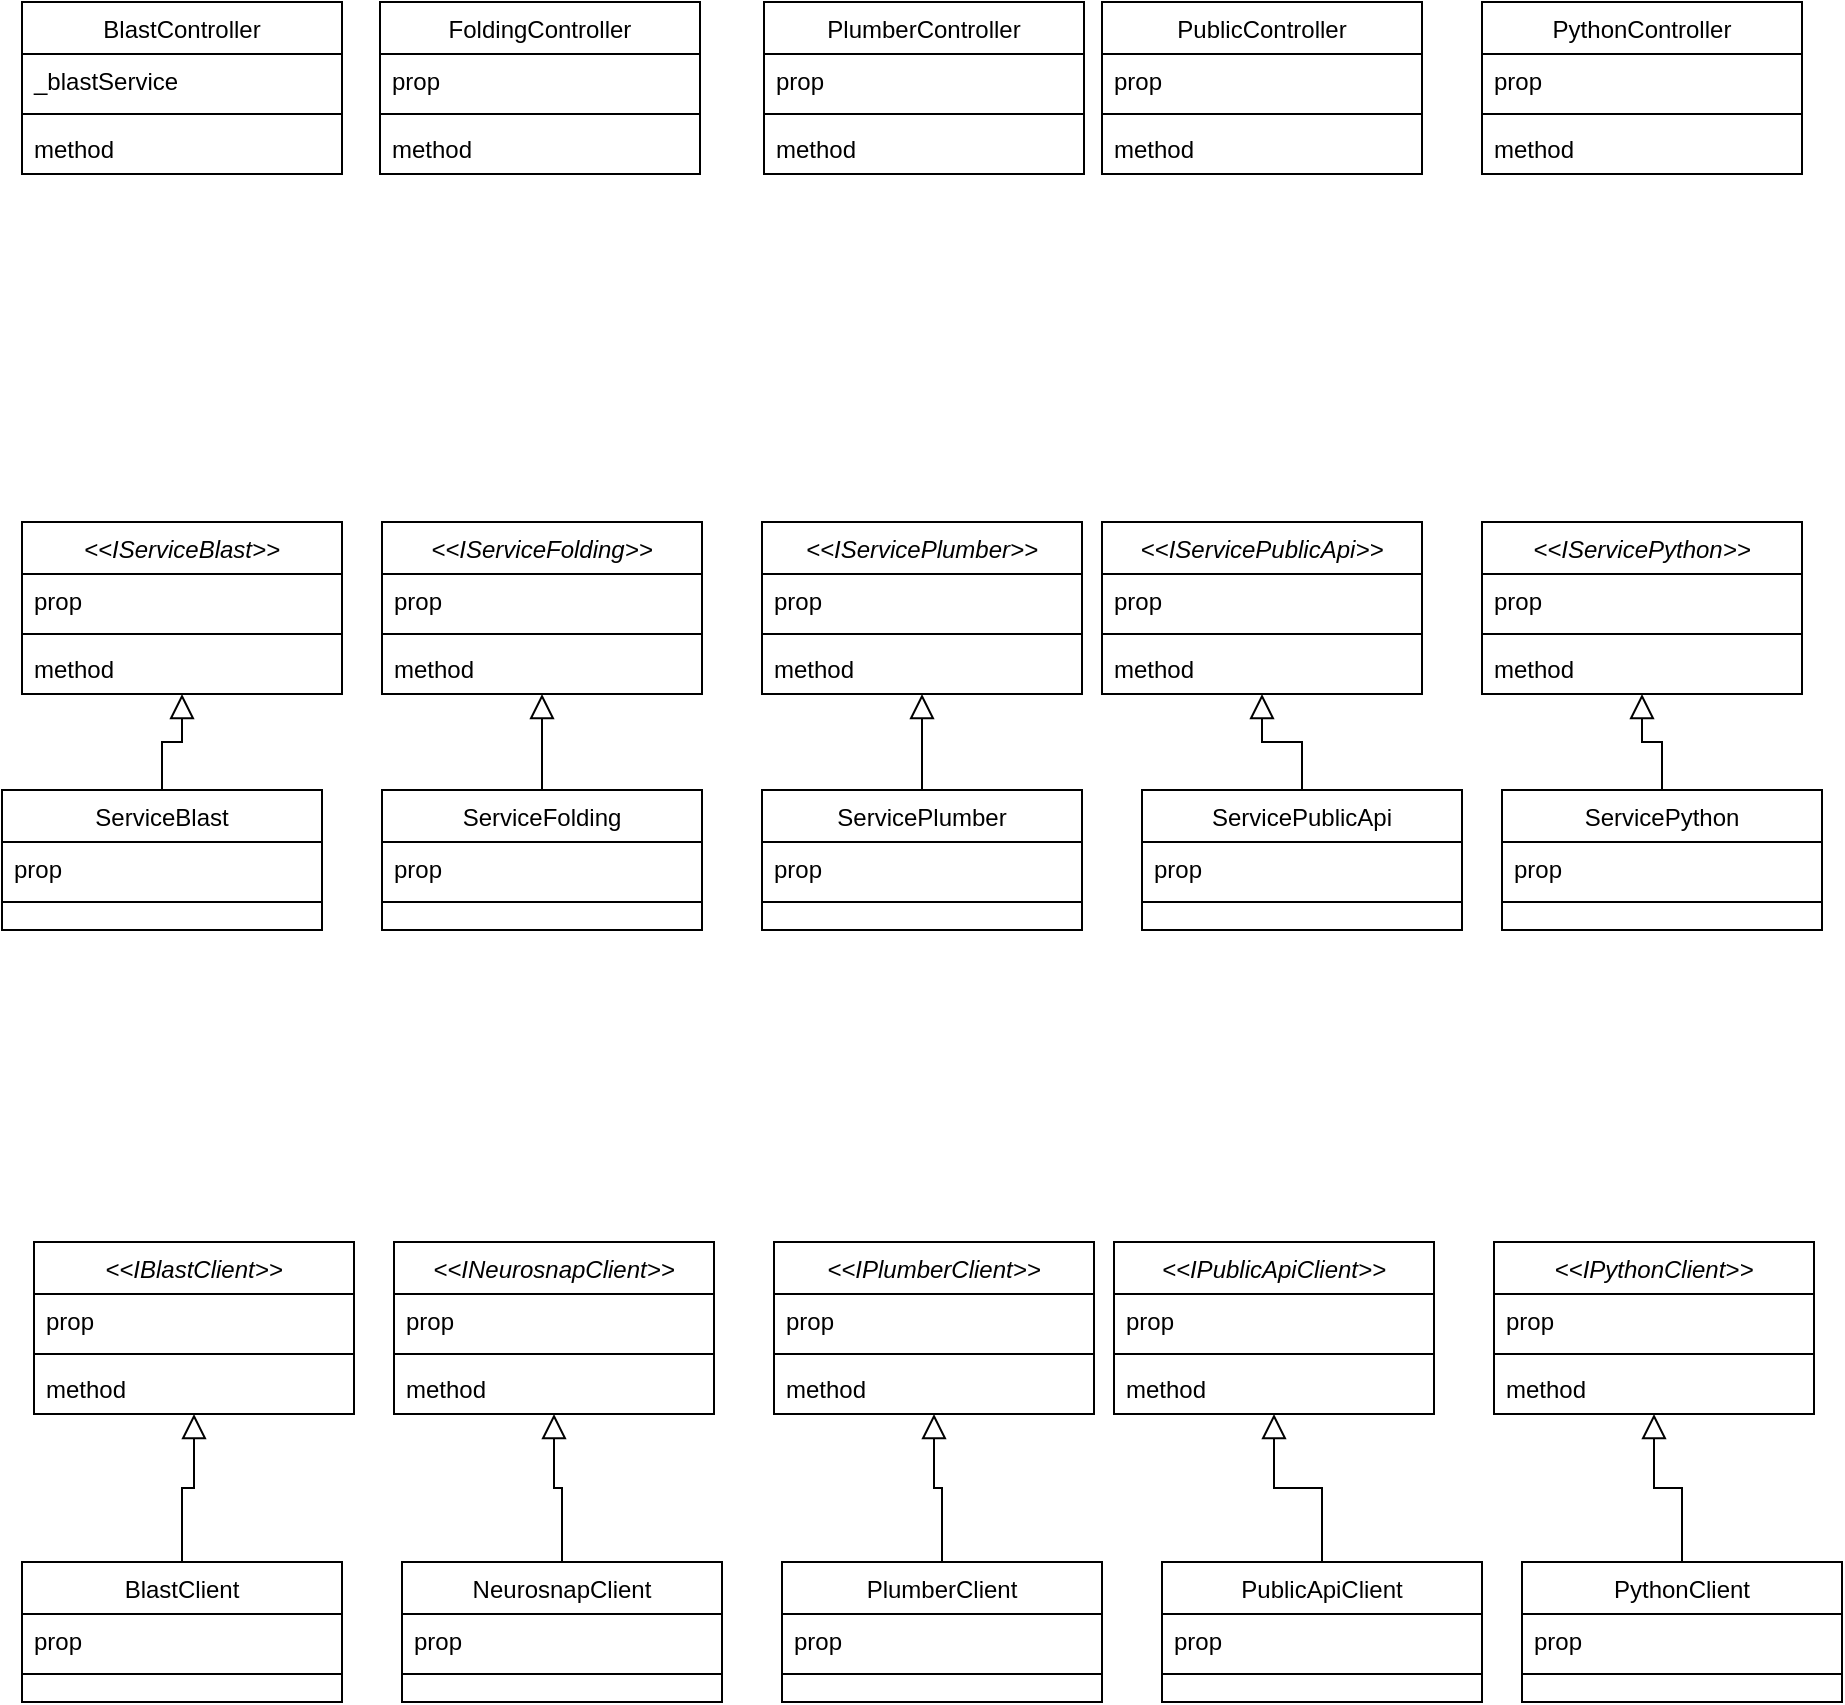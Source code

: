 <mxfile version="28.2.7">
  <diagram name="Page-1" id="tyk1b5Yv3DxGNbRm2OJT">
    <mxGraphModel dx="1285" dy="1640" grid="1" gridSize="10" guides="1" tooltips="1" connect="1" arrows="1" fold="1" page="1" pageScale="1" pageWidth="827" pageHeight="1169" math="0" shadow="0">
      <root>
        <mxCell id="0" />
        <mxCell id="1" parent="0" />
        <mxCell id="YwcAQAlFdVdN4BI-nAPj-1" value="&lt;&lt;IBlastClient&gt;&gt;" style="swimlane;fontStyle=2;align=center;verticalAlign=top;childLayout=stackLayout;horizontal=1;startSize=26;horizontalStack=0;resizeParent=1;resizeLast=0;collapsible=1;marginBottom=0;rounded=0;shadow=0;strokeWidth=1;" vertex="1" parent="1">
          <mxGeometry x="146" y="120" width="160" height="86" as="geometry">
            <mxRectangle x="230" y="140" width="160" height="26" as="alternateBounds" />
          </mxGeometry>
        </mxCell>
        <mxCell id="YwcAQAlFdVdN4BI-nAPj-2" value="prop" style="text;align=left;verticalAlign=top;spacingLeft=4;spacingRight=4;overflow=hidden;rotatable=0;points=[[0,0.5],[1,0.5]];portConstraint=eastwest;" vertex="1" parent="YwcAQAlFdVdN4BI-nAPj-1">
          <mxGeometry y="26" width="160" height="26" as="geometry" />
        </mxCell>
        <mxCell id="YwcAQAlFdVdN4BI-nAPj-5" value="" style="line;html=1;strokeWidth=1;align=left;verticalAlign=middle;spacingTop=-1;spacingLeft=3;spacingRight=3;rotatable=0;labelPosition=right;points=[];portConstraint=eastwest;" vertex="1" parent="YwcAQAlFdVdN4BI-nAPj-1">
          <mxGeometry y="52" width="160" height="8" as="geometry" />
        </mxCell>
        <mxCell id="YwcAQAlFdVdN4BI-nAPj-6" value="method" style="text;align=left;verticalAlign=top;spacingLeft=4;spacingRight=4;overflow=hidden;rotatable=0;points=[[0,0.5],[1,0.5]];portConstraint=eastwest;" vertex="1" parent="YwcAQAlFdVdN4BI-nAPj-1">
          <mxGeometry y="60" width="160" height="26" as="geometry" />
        </mxCell>
        <mxCell id="YwcAQAlFdVdN4BI-nAPj-14" value="BlastClient" style="swimlane;fontStyle=0;align=center;verticalAlign=top;childLayout=stackLayout;horizontal=1;startSize=26;horizontalStack=0;resizeParent=1;resizeLast=0;collapsible=1;marginBottom=0;rounded=0;shadow=0;strokeWidth=1;" vertex="1" parent="1">
          <mxGeometry x="140" y="280" width="160" height="70" as="geometry">
            <mxRectangle x="340" y="380" width="170" height="26" as="alternateBounds" />
          </mxGeometry>
        </mxCell>
        <mxCell id="YwcAQAlFdVdN4BI-nAPj-15" value="prop" style="text;align=left;verticalAlign=top;spacingLeft=4;spacingRight=4;overflow=hidden;rotatable=0;points=[[0,0.5],[1,0.5]];portConstraint=eastwest;" vertex="1" parent="YwcAQAlFdVdN4BI-nAPj-14">
          <mxGeometry y="26" width="160" height="26" as="geometry" />
        </mxCell>
        <mxCell id="YwcAQAlFdVdN4BI-nAPj-16" value="" style="line;html=1;strokeWidth=1;align=left;verticalAlign=middle;spacingTop=-1;spacingLeft=3;spacingRight=3;rotatable=0;labelPosition=right;points=[];portConstraint=eastwest;" vertex="1" parent="YwcAQAlFdVdN4BI-nAPj-14">
          <mxGeometry y="52" width="160" height="8" as="geometry" />
        </mxCell>
        <mxCell id="YwcAQAlFdVdN4BI-nAPj-17" value="" style="endArrow=block;endSize=10;endFill=0;shadow=0;strokeWidth=1;rounded=0;curved=0;edgeStyle=elbowEdgeStyle;elbow=vertical;" edge="1" parent="1" source="YwcAQAlFdVdN4BI-nAPj-87" target="YwcAQAlFdVdN4BI-nAPj-31">
          <mxGeometry width="160" relative="1" as="geometry">
            <mxPoint x="130" y="293" as="sourcePoint" />
            <mxPoint x="230" y="191" as="targetPoint" />
          </mxGeometry>
        </mxCell>
        <mxCell id="YwcAQAlFdVdN4BI-nAPj-31" value="&lt;&lt;INeurosnapClient&gt;&gt;" style="swimlane;fontStyle=2;align=center;verticalAlign=top;childLayout=stackLayout;horizontal=1;startSize=26;horizontalStack=0;resizeParent=1;resizeLast=0;collapsible=1;marginBottom=0;rounded=0;shadow=0;strokeWidth=1;" vertex="1" parent="1">
          <mxGeometry x="326" y="120" width="160" height="86" as="geometry">
            <mxRectangle x="230" y="140" width="160" height="26" as="alternateBounds" />
          </mxGeometry>
        </mxCell>
        <mxCell id="YwcAQAlFdVdN4BI-nAPj-32" value="prop" style="text;align=left;verticalAlign=top;spacingLeft=4;spacingRight=4;overflow=hidden;rotatable=0;points=[[0,0.5],[1,0.5]];portConstraint=eastwest;" vertex="1" parent="YwcAQAlFdVdN4BI-nAPj-31">
          <mxGeometry y="26" width="160" height="26" as="geometry" />
        </mxCell>
        <mxCell id="YwcAQAlFdVdN4BI-nAPj-33" value="" style="line;html=1;strokeWidth=1;align=left;verticalAlign=middle;spacingTop=-1;spacingLeft=3;spacingRight=3;rotatable=0;labelPosition=right;points=[];portConstraint=eastwest;" vertex="1" parent="YwcAQAlFdVdN4BI-nAPj-31">
          <mxGeometry y="52" width="160" height="8" as="geometry" />
        </mxCell>
        <mxCell id="YwcAQAlFdVdN4BI-nAPj-34" value="method" style="text;align=left;verticalAlign=top;spacingLeft=4;spacingRight=4;overflow=hidden;rotatable=0;points=[[0,0.5],[1,0.5]];portConstraint=eastwest;" vertex="1" parent="YwcAQAlFdVdN4BI-nAPj-31">
          <mxGeometry y="60" width="160" height="26" as="geometry" />
        </mxCell>
        <mxCell id="YwcAQAlFdVdN4BI-nAPj-35" value="&lt;&lt;IPlumberClient&gt;&gt;" style="swimlane;fontStyle=2;align=center;verticalAlign=top;childLayout=stackLayout;horizontal=1;startSize=26;horizontalStack=0;resizeParent=1;resizeLast=0;collapsible=1;marginBottom=0;rounded=0;shadow=0;strokeWidth=1;" vertex="1" parent="1">
          <mxGeometry x="516" y="120" width="160" height="86" as="geometry">
            <mxRectangle x="230" y="140" width="160" height="26" as="alternateBounds" />
          </mxGeometry>
        </mxCell>
        <mxCell id="YwcAQAlFdVdN4BI-nAPj-36" value="prop" style="text;align=left;verticalAlign=top;spacingLeft=4;spacingRight=4;overflow=hidden;rotatable=0;points=[[0,0.5],[1,0.5]];portConstraint=eastwest;" vertex="1" parent="YwcAQAlFdVdN4BI-nAPj-35">
          <mxGeometry y="26" width="160" height="26" as="geometry" />
        </mxCell>
        <mxCell id="YwcAQAlFdVdN4BI-nAPj-37" value="" style="line;html=1;strokeWidth=1;align=left;verticalAlign=middle;spacingTop=-1;spacingLeft=3;spacingRight=3;rotatable=0;labelPosition=right;points=[];portConstraint=eastwest;" vertex="1" parent="YwcAQAlFdVdN4BI-nAPj-35">
          <mxGeometry y="52" width="160" height="8" as="geometry" />
        </mxCell>
        <mxCell id="YwcAQAlFdVdN4BI-nAPj-38" value="method" style="text;align=left;verticalAlign=top;spacingLeft=4;spacingRight=4;overflow=hidden;rotatable=0;points=[[0,0.5],[1,0.5]];portConstraint=eastwest;" vertex="1" parent="YwcAQAlFdVdN4BI-nAPj-35">
          <mxGeometry y="60" width="160" height="26" as="geometry" />
        </mxCell>
        <mxCell id="YwcAQAlFdVdN4BI-nAPj-39" value="&lt;&lt;IPublicApiClient&gt;&gt;" style="swimlane;fontStyle=2;align=center;verticalAlign=top;childLayout=stackLayout;horizontal=1;startSize=26;horizontalStack=0;resizeParent=1;resizeLast=0;collapsible=1;marginBottom=0;rounded=0;shadow=0;strokeWidth=1;" vertex="1" parent="1">
          <mxGeometry x="686" y="120" width="160" height="86" as="geometry">
            <mxRectangle x="230" y="140" width="160" height="26" as="alternateBounds" />
          </mxGeometry>
        </mxCell>
        <mxCell id="YwcAQAlFdVdN4BI-nAPj-40" value="prop" style="text;align=left;verticalAlign=top;spacingLeft=4;spacingRight=4;overflow=hidden;rotatable=0;points=[[0,0.5],[1,0.5]];portConstraint=eastwest;" vertex="1" parent="YwcAQAlFdVdN4BI-nAPj-39">
          <mxGeometry y="26" width="160" height="26" as="geometry" />
        </mxCell>
        <mxCell id="YwcAQAlFdVdN4BI-nAPj-41" value="" style="line;html=1;strokeWidth=1;align=left;verticalAlign=middle;spacingTop=-1;spacingLeft=3;spacingRight=3;rotatable=0;labelPosition=right;points=[];portConstraint=eastwest;" vertex="1" parent="YwcAQAlFdVdN4BI-nAPj-39">
          <mxGeometry y="52" width="160" height="8" as="geometry" />
        </mxCell>
        <mxCell id="YwcAQAlFdVdN4BI-nAPj-42" value="method" style="text;align=left;verticalAlign=top;spacingLeft=4;spacingRight=4;overflow=hidden;rotatable=0;points=[[0,0.5],[1,0.5]];portConstraint=eastwest;" vertex="1" parent="YwcAQAlFdVdN4BI-nAPj-39">
          <mxGeometry y="60" width="160" height="26" as="geometry" />
        </mxCell>
        <mxCell id="YwcAQAlFdVdN4BI-nAPj-43" value="&lt;&lt;IPythonClient&gt;&gt;" style="swimlane;fontStyle=2;align=center;verticalAlign=top;childLayout=stackLayout;horizontal=1;startSize=26;horizontalStack=0;resizeParent=1;resizeLast=0;collapsible=1;marginBottom=0;rounded=0;shadow=0;strokeWidth=1;" vertex="1" parent="1">
          <mxGeometry x="876" y="120" width="160" height="86" as="geometry">
            <mxRectangle x="230" y="140" width="160" height="26" as="alternateBounds" />
          </mxGeometry>
        </mxCell>
        <mxCell id="YwcAQAlFdVdN4BI-nAPj-44" value="prop" style="text;align=left;verticalAlign=top;spacingLeft=4;spacingRight=4;overflow=hidden;rotatable=0;points=[[0,0.5],[1,0.5]];portConstraint=eastwest;" vertex="1" parent="YwcAQAlFdVdN4BI-nAPj-43">
          <mxGeometry y="26" width="160" height="26" as="geometry" />
        </mxCell>
        <mxCell id="YwcAQAlFdVdN4BI-nAPj-45" value="" style="line;html=1;strokeWidth=1;align=left;verticalAlign=middle;spacingTop=-1;spacingLeft=3;spacingRight=3;rotatable=0;labelPosition=right;points=[];portConstraint=eastwest;" vertex="1" parent="YwcAQAlFdVdN4BI-nAPj-43">
          <mxGeometry y="52" width="160" height="8" as="geometry" />
        </mxCell>
        <mxCell id="YwcAQAlFdVdN4BI-nAPj-46" value="method" style="text;align=left;verticalAlign=top;spacingLeft=4;spacingRight=4;overflow=hidden;rotatable=0;points=[[0,0.5],[1,0.5]];portConstraint=eastwest;" vertex="1" parent="YwcAQAlFdVdN4BI-nAPj-43">
          <mxGeometry y="60" width="160" height="26" as="geometry" />
        </mxCell>
        <mxCell id="YwcAQAlFdVdN4BI-nAPj-47" value="&lt;&lt;IServiceBlast&gt;&gt;" style="swimlane;fontStyle=2;align=center;verticalAlign=top;childLayout=stackLayout;horizontal=1;startSize=26;horizontalStack=0;resizeParent=1;resizeLast=0;collapsible=1;marginBottom=0;rounded=0;shadow=0;strokeWidth=1;" vertex="1" parent="1">
          <mxGeometry x="140" y="-240" width="160" height="86" as="geometry">
            <mxRectangle x="230" y="140" width="160" height="26" as="alternateBounds" />
          </mxGeometry>
        </mxCell>
        <mxCell id="YwcAQAlFdVdN4BI-nAPj-48" value="prop" style="text;align=left;verticalAlign=top;spacingLeft=4;spacingRight=4;overflow=hidden;rotatable=0;points=[[0,0.5],[1,0.5]];portConstraint=eastwest;" vertex="1" parent="YwcAQAlFdVdN4BI-nAPj-47">
          <mxGeometry y="26" width="160" height="26" as="geometry" />
        </mxCell>
        <mxCell id="YwcAQAlFdVdN4BI-nAPj-49" value="" style="line;html=1;strokeWidth=1;align=left;verticalAlign=middle;spacingTop=-1;spacingLeft=3;spacingRight=3;rotatable=0;labelPosition=right;points=[];portConstraint=eastwest;" vertex="1" parent="YwcAQAlFdVdN4BI-nAPj-47">
          <mxGeometry y="52" width="160" height="8" as="geometry" />
        </mxCell>
        <mxCell id="YwcAQAlFdVdN4BI-nAPj-50" value="method" style="text;align=left;verticalAlign=top;spacingLeft=4;spacingRight=4;overflow=hidden;rotatable=0;points=[[0,0.5],[1,0.5]];portConstraint=eastwest;" vertex="1" parent="YwcAQAlFdVdN4BI-nAPj-47">
          <mxGeometry y="60" width="160" height="26" as="geometry" />
        </mxCell>
        <mxCell id="YwcAQAlFdVdN4BI-nAPj-51" value="&lt;&lt;IServiceFolding&gt;&gt;" style="swimlane;fontStyle=2;align=center;verticalAlign=top;childLayout=stackLayout;horizontal=1;startSize=26;horizontalStack=0;resizeParent=1;resizeLast=0;collapsible=1;marginBottom=0;rounded=0;shadow=0;strokeWidth=1;" vertex="1" parent="1">
          <mxGeometry x="320" y="-240" width="160" height="86" as="geometry">
            <mxRectangle x="230" y="140" width="160" height="26" as="alternateBounds" />
          </mxGeometry>
        </mxCell>
        <mxCell id="YwcAQAlFdVdN4BI-nAPj-52" value="prop" style="text;align=left;verticalAlign=top;spacingLeft=4;spacingRight=4;overflow=hidden;rotatable=0;points=[[0,0.5],[1,0.5]];portConstraint=eastwest;" vertex="1" parent="YwcAQAlFdVdN4BI-nAPj-51">
          <mxGeometry y="26" width="160" height="26" as="geometry" />
        </mxCell>
        <mxCell id="YwcAQAlFdVdN4BI-nAPj-53" value="" style="line;html=1;strokeWidth=1;align=left;verticalAlign=middle;spacingTop=-1;spacingLeft=3;spacingRight=3;rotatable=0;labelPosition=right;points=[];portConstraint=eastwest;" vertex="1" parent="YwcAQAlFdVdN4BI-nAPj-51">
          <mxGeometry y="52" width="160" height="8" as="geometry" />
        </mxCell>
        <mxCell id="YwcAQAlFdVdN4BI-nAPj-54" value="method" style="text;align=left;verticalAlign=top;spacingLeft=4;spacingRight=4;overflow=hidden;rotatable=0;points=[[0,0.5],[1,0.5]];portConstraint=eastwest;" vertex="1" parent="YwcAQAlFdVdN4BI-nAPj-51">
          <mxGeometry y="60" width="160" height="26" as="geometry" />
        </mxCell>
        <mxCell id="YwcAQAlFdVdN4BI-nAPj-55" value="&lt;&lt;IServicePlumber&gt;&gt;" style="swimlane;fontStyle=2;align=center;verticalAlign=top;childLayout=stackLayout;horizontal=1;startSize=26;horizontalStack=0;resizeParent=1;resizeLast=0;collapsible=1;marginBottom=0;rounded=0;shadow=0;strokeWidth=1;" vertex="1" parent="1">
          <mxGeometry x="510" y="-240" width="160" height="86" as="geometry">
            <mxRectangle x="230" y="140" width="160" height="26" as="alternateBounds" />
          </mxGeometry>
        </mxCell>
        <mxCell id="YwcAQAlFdVdN4BI-nAPj-56" value="prop" style="text;align=left;verticalAlign=top;spacingLeft=4;spacingRight=4;overflow=hidden;rotatable=0;points=[[0,0.5],[1,0.5]];portConstraint=eastwest;" vertex="1" parent="YwcAQAlFdVdN4BI-nAPj-55">
          <mxGeometry y="26" width="160" height="26" as="geometry" />
        </mxCell>
        <mxCell id="YwcAQAlFdVdN4BI-nAPj-57" value="" style="line;html=1;strokeWidth=1;align=left;verticalAlign=middle;spacingTop=-1;spacingLeft=3;spacingRight=3;rotatable=0;labelPosition=right;points=[];portConstraint=eastwest;" vertex="1" parent="YwcAQAlFdVdN4BI-nAPj-55">
          <mxGeometry y="52" width="160" height="8" as="geometry" />
        </mxCell>
        <mxCell id="YwcAQAlFdVdN4BI-nAPj-58" value="method" style="text;align=left;verticalAlign=top;spacingLeft=4;spacingRight=4;overflow=hidden;rotatable=0;points=[[0,0.5],[1,0.5]];portConstraint=eastwest;" vertex="1" parent="YwcAQAlFdVdN4BI-nAPj-55">
          <mxGeometry y="60" width="160" height="26" as="geometry" />
        </mxCell>
        <mxCell id="YwcAQAlFdVdN4BI-nAPj-59" value="&lt;&lt;IServicePublicApi&gt;&gt;" style="swimlane;fontStyle=2;align=center;verticalAlign=top;childLayout=stackLayout;horizontal=1;startSize=26;horizontalStack=0;resizeParent=1;resizeLast=0;collapsible=1;marginBottom=0;rounded=0;shadow=0;strokeWidth=1;" vertex="1" parent="1">
          <mxGeometry x="680" y="-240" width="160" height="86" as="geometry">
            <mxRectangle x="230" y="140" width="160" height="26" as="alternateBounds" />
          </mxGeometry>
        </mxCell>
        <mxCell id="YwcAQAlFdVdN4BI-nAPj-60" value="prop" style="text;align=left;verticalAlign=top;spacingLeft=4;spacingRight=4;overflow=hidden;rotatable=0;points=[[0,0.5],[1,0.5]];portConstraint=eastwest;" vertex="1" parent="YwcAQAlFdVdN4BI-nAPj-59">
          <mxGeometry y="26" width="160" height="26" as="geometry" />
        </mxCell>
        <mxCell id="YwcAQAlFdVdN4BI-nAPj-61" value="" style="line;html=1;strokeWidth=1;align=left;verticalAlign=middle;spacingTop=-1;spacingLeft=3;spacingRight=3;rotatable=0;labelPosition=right;points=[];portConstraint=eastwest;" vertex="1" parent="YwcAQAlFdVdN4BI-nAPj-59">
          <mxGeometry y="52" width="160" height="8" as="geometry" />
        </mxCell>
        <mxCell id="YwcAQAlFdVdN4BI-nAPj-62" value="method" style="text;align=left;verticalAlign=top;spacingLeft=4;spacingRight=4;overflow=hidden;rotatable=0;points=[[0,0.5],[1,0.5]];portConstraint=eastwest;" vertex="1" parent="YwcAQAlFdVdN4BI-nAPj-59">
          <mxGeometry y="60" width="160" height="26" as="geometry" />
        </mxCell>
        <mxCell id="YwcAQAlFdVdN4BI-nAPj-63" value="&lt;&lt;IServicePython&gt;&gt;" style="swimlane;fontStyle=2;align=center;verticalAlign=top;childLayout=stackLayout;horizontal=1;startSize=26;horizontalStack=0;resizeParent=1;resizeLast=0;collapsible=1;marginBottom=0;rounded=0;shadow=0;strokeWidth=1;" vertex="1" parent="1">
          <mxGeometry x="870" y="-240" width="160" height="86" as="geometry">
            <mxRectangle x="230" y="140" width="160" height="26" as="alternateBounds" />
          </mxGeometry>
        </mxCell>
        <mxCell id="YwcAQAlFdVdN4BI-nAPj-64" value="prop" style="text;align=left;verticalAlign=top;spacingLeft=4;spacingRight=4;overflow=hidden;rotatable=0;points=[[0,0.5],[1,0.5]];portConstraint=eastwest;" vertex="1" parent="YwcAQAlFdVdN4BI-nAPj-63">
          <mxGeometry y="26" width="160" height="26" as="geometry" />
        </mxCell>
        <mxCell id="YwcAQAlFdVdN4BI-nAPj-65" value="" style="line;html=1;strokeWidth=1;align=left;verticalAlign=middle;spacingTop=-1;spacingLeft=3;spacingRight=3;rotatable=0;labelPosition=right;points=[];portConstraint=eastwest;" vertex="1" parent="YwcAQAlFdVdN4BI-nAPj-63">
          <mxGeometry y="52" width="160" height="8" as="geometry" />
        </mxCell>
        <mxCell id="YwcAQAlFdVdN4BI-nAPj-66" value="method" style="text;align=left;verticalAlign=top;spacingLeft=4;spacingRight=4;overflow=hidden;rotatable=0;points=[[0,0.5],[1,0.5]];portConstraint=eastwest;" vertex="1" parent="YwcAQAlFdVdN4BI-nAPj-63">
          <mxGeometry y="60" width="160" height="26" as="geometry" />
        </mxCell>
        <mxCell id="YwcAQAlFdVdN4BI-nAPj-67" value="BlastController" style="swimlane;fontStyle=0;align=center;verticalAlign=top;childLayout=stackLayout;horizontal=1;startSize=26;horizontalStack=0;resizeParent=1;resizeLast=0;collapsible=1;marginBottom=0;rounded=0;shadow=0;strokeWidth=1;" vertex="1" parent="1">
          <mxGeometry x="140" y="-500" width="160" height="86" as="geometry">
            <mxRectangle x="230" y="140" width="160" height="26" as="alternateBounds" />
          </mxGeometry>
        </mxCell>
        <mxCell id="YwcAQAlFdVdN4BI-nAPj-68" value="_blastService" style="text;align=left;verticalAlign=top;spacingLeft=4;spacingRight=4;overflow=hidden;rotatable=0;points=[[0,0.5],[1,0.5]];portConstraint=eastwest;" vertex="1" parent="YwcAQAlFdVdN4BI-nAPj-67">
          <mxGeometry y="26" width="160" height="26" as="geometry" />
        </mxCell>
        <mxCell id="YwcAQAlFdVdN4BI-nAPj-69" value="" style="line;html=1;strokeWidth=1;align=left;verticalAlign=middle;spacingTop=-1;spacingLeft=3;spacingRight=3;rotatable=0;labelPosition=right;points=[];portConstraint=eastwest;" vertex="1" parent="YwcAQAlFdVdN4BI-nAPj-67">
          <mxGeometry y="52" width="160" height="8" as="geometry" />
        </mxCell>
        <mxCell id="YwcAQAlFdVdN4BI-nAPj-70" value="method" style="text;align=left;verticalAlign=top;spacingLeft=4;spacingRight=4;overflow=hidden;rotatable=0;points=[[0,0.5],[1,0.5]];portConstraint=eastwest;" vertex="1" parent="YwcAQAlFdVdN4BI-nAPj-67">
          <mxGeometry y="60" width="160" height="26" as="geometry" />
        </mxCell>
        <mxCell id="YwcAQAlFdVdN4BI-nAPj-71" value="FoldingController" style="swimlane;fontStyle=0;align=center;verticalAlign=top;childLayout=stackLayout;horizontal=1;startSize=26;horizontalStack=0;resizeParent=1;resizeLast=0;collapsible=1;marginBottom=0;rounded=0;shadow=0;strokeWidth=1;" vertex="1" parent="1">
          <mxGeometry x="319" y="-500" width="160" height="86" as="geometry">
            <mxRectangle x="230" y="140" width="160" height="26" as="alternateBounds" />
          </mxGeometry>
        </mxCell>
        <mxCell id="YwcAQAlFdVdN4BI-nAPj-72" value="prop" style="text;align=left;verticalAlign=top;spacingLeft=4;spacingRight=4;overflow=hidden;rotatable=0;points=[[0,0.5],[1,0.5]];portConstraint=eastwest;" vertex="1" parent="YwcAQAlFdVdN4BI-nAPj-71">
          <mxGeometry y="26" width="160" height="26" as="geometry" />
        </mxCell>
        <mxCell id="YwcAQAlFdVdN4BI-nAPj-73" value="" style="line;html=1;strokeWidth=1;align=left;verticalAlign=middle;spacingTop=-1;spacingLeft=3;spacingRight=3;rotatable=0;labelPosition=right;points=[];portConstraint=eastwest;" vertex="1" parent="YwcAQAlFdVdN4BI-nAPj-71">
          <mxGeometry y="52" width="160" height="8" as="geometry" />
        </mxCell>
        <mxCell id="YwcAQAlFdVdN4BI-nAPj-74" value="method" style="text;align=left;verticalAlign=top;spacingLeft=4;spacingRight=4;overflow=hidden;rotatable=0;points=[[0,0.5],[1,0.5]];portConstraint=eastwest;" vertex="1" parent="YwcAQAlFdVdN4BI-nAPj-71">
          <mxGeometry y="60" width="160" height="26" as="geometry" />
        </mxCell>
        <mxCell id="YwcAQAlFdVdN4BI-nAPj-75" value="PlumberController" style="swimlane;fontStyle=0;align=center;verticalAlign=top;childLayout=stackLayout;horizontal=1;startSize=26;horizontalStack=0;resizeParent=1;resizeLast=0;collapsible=1;marginBottom=0;rounded=0;shadow=0;strokeWidth=1;" vertex="1" parent="1">
          <mxGeometry x="511" y="-500" width="160" height="86" as="geometry">
            <mxRectangle x="230" y="140" width="160" height="26" as="alternateBounds" />
          </mxGeometry>
        </mxCell>
        <mxCell id="YwcAQAlFdVdN4BI-nAPj-76" value="prop" style="text;align=left;verticalAlign=top;spacingLeft=4;spacingRight=4;overflow=hidden;rotatable=0;points=[[0,0.5],[1,0.5]];portConstraint=eastwest;" vertex="1" parent="YwcAQAlFdVdN4BI-nAPj-75">
          <mxGeometry y="26" width="160" height="26" as="geometry" />
        </mxCell>
        <mxCell id="YwcAQAlFdVdN4BI-nAPj-77" value="" style="line;html=1;strokeWidth=1;align=left;verticalAlign=middle;spacingTop=-1;spacingLeft=3;spacingRight=3;rotatable=0;labelPosition=right;points=[];portConstraint=eastwest;" vertex="1" parent="YwcAQAlFdVdN4BI-nAPj-75">
          <mxGeometry y="52" width="160" height="8" as="geometry" />
        </mxCell>
        <mxCell id="YwcAQAlFdVdN4BI-nAPj-78" value="method" style="text;align=left;verticalAlign=top;spacingLeft=4;spacingRight=4;overflow=hidden;rotatable=0;points=[[0,0.5],[1,0.5]];portConstraint=eastwest;" vertex="1" parent="YwcAQAlFdVdN4BI-nAPj-75">
          <mxGeometry y="60" width="160" height="26" as="geometry" />
        </mxCell>
        <mxCell id="YwcAQAlFdVdN4BI-nAPj-79" value="PublicController" style="swimlane;fontStyle=0;align=center;verticalAlign=top;childLayout=stackLayout;horizontal=1;startSize=26;horizontalStack=0;resizeParent=1;resizeLast=0;collapsible=1;marginBottom=0;rounded=0;shadow=0;strokeWidth=1;" vertex="1" parent="1">
          <mxGeometry x="680" y="-500" width="160" height="86" as="geometry">
            <mxRectangle x="230" y="140" width="160" height="26" as="alternateBounds" />
          </mxGeometry>
        </mxCell>
        <mxCell id="YwcAQAlFdVdN4BI-nAPj-80" value="prop" style="text;align=left;verticalAlign=top;spacingLeft=4;spacingRight=4;overflow=hidden;rotatable=0;points=[[0,0.5],[1,0.5]];portConstraint=eastwest;" vertex="1" parent="YwcAQAlFdVdN4BI-nAPj-79">
          <mxGeometry y="26" width="160" height="26" as="geometry" />
        </mxCell>
        <mxCell id="YwcAQAlFdVdN4BI-nAPj-81" value="" style="line;html=1;strokeWidth=1;align=left;verticalAlign=middle;spacingTop=-1;spacingLeft=3;spacingRight=3;rotatable=0;labelPosition=right;points=[];portConstraint=eastwest;" vertex="1" parent="YwcAQAlFdVdN4BI-nAPj-79">
          <mxGeometry y="52" width="160" height="8" as="geometry" />
        </mxCell>
        <mxCell id="YwcAQAlFdVdN4BI-nAPj-82" value="method" style="text;align=left;verticalAlign=top;spacingLeft=4;spacingRight=4;overflow=hidden;rotatable=0;points=[[0,0.5],[1,0.5]];portConstraint=eastwest;" vertex="1" parent="YwcAQAlFdVdN4BI-nAPj-79">
          <mxGeometry y="60" width="160" height="26" as="geometry" />
        </mxCell>
        <mxCell id="YwcAQAlFdVdN4BI-nAPj-83" value="PythonController" style="swimlane;fontStyle=0;align=center;verticalAlign=top;childLayout=stackLayout;horizontal=1;startSize=26;horizontalStack=0;resizeParent=1;resizeLast=0;collapsible=1;marginBottom=0;rounded=0;shadow=0;strokeWidth=1;" vertex="1" parent="1">
          <mxGeometry x="870" y="-500" width="160" height="86" as="geometry">
            <mxRectangle x="230" y="140" width="160" height="26" as="alternateBounds" />
          </mxGeometry>
        </mxCell>
        <mxCell id="YwcAQAlFdVdN4BI-nAPj-84" value="prop" style="text;align=left;verticalAlign=top;spacingLeft=4;spacingRight=4;overflow=hidden;rotatable=0;points=[[0,0.5],[1,0.5]];portConstraint=eastwest;" vertex="1" parent="YwcAQAlFdVdN4BI-nAPj-83">
          <mxGeometry y="26" width="160" height="26" as="geometry" />
        </mxCell>
        <mxCell id="YwcAQAlFdVdN4BI-nAPj-85" value="" style="line;html=1;strokeWidth=1;align=left;verticalAlign=middle;spacingTop=-1;spacingLeft=3;spacingRight=3;rotatable=0;labelPosition=right;points=[];portConstraint=eastwest;" vertex="1" parent="YwcAQAlFdVdN4BI-nAPj-83">
          <mxGeometry y="52" width="160" height="8" as="geometry" />
        </mxCell>
        <mxCell id="YwcAQAlFdVdN4BI-nAPj-86" value="method" style="text;align=left;verticalAlign=top;spacingLeft=4;spacingRight=4;overflow=hidden;rotatable=0;points=[[0,0.5],[1,0.5]];portConstraint=eastwest;" vertex="1" parent="YwcAQAlFdVdN4BI-nAPj-83">
          <mxGeometry y="60" width="160" height="26" as="geometry" />
        </mxCell>
        <mxCell id="YwcAQAlFdVdN4BI-nAPj-87" value="NeurosnapClient" style="swimlane;fontStyle=0;align=center;verticalAlign=top;childLayout=stackLayout;horizontal=1;startSize=26;horizontalStack=0;resizeParent=1;resizeLast=0;collapsible=1;marginBottom=0;rounded=0;shadow=0;strokeWidth=1;" vertex="1" parent="1">
          <mxGeometry x="330" y="280" width="160" height="70" as="geometry">
            <mxRectangle x="340" y="380" width="170" height="26" as="alternateBounds" />
          </mxGeometry>
        </mxCell>
        <mxCell id="YwcAQAlFdVdN4BI-nAPj-88" value="prop" style="text;align=left;verticalAlign=top;spacingLeft=4;spacingRight=4;overflow=hidden;rotatable=0;points=[[0,0.5],[1,0.5]];portConstraint=eastwest;" vertex="1" parent="YwcAQAlFdVdN4BI-nAPj-87">
          <mxGeometry y="26" width="160" height="26" as="geometry" />
        </mxCell>
        <mxCell id="YwcAQAlFdVdN4BI-nAPj-89" value="" style="line;html=1;strokeWidth=1;align=left;verticalAlign=middle;spacingTop=-1;spacingLeft=3;spacingRight=3;rotatable=0;labelPosition=right;points=[];portConstraint=eastwest;" vertex="1" parent="YwcAQAlFdVdN4BI-nAPj-87">
          <mxGeometry y="52" width="160" height="8" as="geometry" />
        </mxCell>
        <mxCell id="YwcAQAlFdVdN4BI-nAPj-90" value="PlumberClient" style="swimlane;fontStyle=0;align=center;verticalAlign=top;childLayout=stackLayout;horizontal=1;startSize=26;horizontalStack=0;resizeParent=1;resizeLast=0;collapsible=1;marginBottom=0;rounded=0;shadow=0;strokeWidth=1;" vertex="1" parent="1">
          <mxGeometry x="520" y="280" width="160" height="70" as="geometry">
            <mxRectangle x="340" y="380" width="170" height="26" as="alternateBounds" />
          </mxGeometry>
        </mxCell>
        <mxCell id="YwcAQAlFdVdN4BI-nAPj-91" value="prop" style="text;align=left;verticalAlign=top;spacingLeft=4;spacingRight=4;overflow=hidden;rotatable=0;points=[[0,0.5],[1,0.5]];portConstraint=eastwest;" vertex="1" parent="YwcAQAlFdVdN4BI-nAPj-90">
          <mxGeometry y="26" width="160" height="26" as="geometry" />
        </mxCell>
        <mxCell id="YwcAQAlFdVdN4BI-nAPj-92" value="" style="line;html=1;strokeWidth=1;align=left;verticalAlign=middle;spacingTop=-1;spacingLeft=3;spacingRight=3;rotatable=0;labelPosition=right;points=[];portConstraint=eastwest;" vertex="1" parent="YwcAQAlFdVdN4BI-nAPj-90">
          <mxGeometry y="52" width="160" height="8" as="geometry" />
        </mxCell>
        <mxCell id="YwcAQAlFdVdN4BI-nAPj-93" value="PublicApiClient" style="swimlane;fontStyle=0;align=center;verticalAlign=top;childLayout=stackLayout;horizontal=1;startSize=26;horizontalStack=0;resizeParent=1;resizeLast=0;collapsible=1;marginBottom=0;rounded=0;shadow=0;strokeWidth=1;" vertex="1" parent="1">
          <mxGeometry x="710" y="280" width="160" height="70" as="geometry">
            <mxRectangle x="340" y="380" width="170" height="26" as="alternateBounds" />
          </mxGeometry>
        </mxCell>
        <mxCell id="YwcAQAlFdVdN4BI-nAPj-94" value="prop" style="text;align=left;verticalAlign=top;spacingLeft=4;spacingRight=4;overflow=hidden;rotatable=0;points=[[0,0.5],[1,0.5]];portConstraint=eastwest;" vertex="1" parent="YwcAQAlFdVdN4BI-nAPj-93">
          <mxGeometry y="26" width="160" height="26" as="geometry" />
        </mxCell>
        <mxCell id="YwcAQAlFdVdN4BI-nAPj-95" value="" style="line;html=1;strokeWidth=1;align=left;verticalAlign=middle;spacingTop=-1;spacingLeft=3;spacingRight=3;rotatable=0;labelPosition=right;points=[];portConstraint=eastwest;" vertex="1" parent="YwcAQAlFdVdN4BI-nAPj-93">
          <mxGeometry y="52" width="160" height="8" as="geometry" />
        </mxCell>
        <mxCell id="YwcAQAlFdVdN4BI-nAPj-96" value="PythonClient" style="swimlane;fontStyle=0;align=center;verticalAlign=top;childLayout=stackLayout;horizontal=1;startSize=26;horizontalStack=0;resizeParent=1;resizeLast=0;collapsible=1;marginBottom=0;rounded=0;shadow=0;strokeWidth=1;" vertex="1" parent="1">
          <mxGeometry x="890" y="280" width="160" height="70" as="geometry">
            <mxRectangle x="340" y="380" width="170" height="26" as="alternateBounds" />
          </mxGeometry>
        </mxCell>
        <mxCell id="YwcAQAlFdVdN4BI-nAPj-97" value="prop" style="text;align=left;verticalAlign=top;spacingLeft=4;spacingRight=4;overflow=hidden;rotatable=0;points=[[0,0.5],[1,0.5]];portConstraint=eastwest;" vertex="1" parent="YwcAQAlFdVdN4BI-nAPj-96">
          <mxGeometry y="26" width="160" height="26" as="geometry" />
        </mxCell>
        <mxCell id="YwcAQAlFdVdN4BI-nAPj-98" value="" style="line;html=1;strokeWidth=1;align=left;verticalAlign=middle;spacingTop=-1;spacingLeft=3;spacingRight=3;rotatable=0;labelPosition=right;points=[];portConstraint=eastwest;" vertex="1" parent="YwcAQAlFdVdN4BI-nAPj-96">
          <mxGeometry y="52" width="160" height="8" as="geometry" />
        </mxCell>
        <mxCell id="YwcAQAlFdVdN4BI-nAPj-99" value="" style="endArrow=block;endSize=10;endFill=0;shadow=0;strokeWidth=1;rounded=0;curved=0;edgeStyle=elbowEdgeStyle;elbow=vertical;" edge="1" parent="1" source="YwcAQAlFdVdN4BI-nAPj-14" target="YwcAQAlFdVdN4BI-nAPj-1">
          <mxGeometry width="160" relative="1" as="geometry">
            <mxPoint x="130" y="293" as="sourcePoint" />
            <mxPoint x="230" y="191" as="targetPoint" />
          </mxGeometry>
        </mxCell>
        <mxCell id="YwcAQAlFdVdN4BI-nAPj-100" value="" style="endArrow=block;endSize=10;endFill=0;shadow=0;strokeWidth=1;rounded=0;curved=0;edgeStyle=elbowEdgeStyle;elbow=vertical;" edge="1" parent="1" source="YwcAQAlFdVdN4BI-nAPj-90" target="YwcAQAlFdVdN4BI-nAPj-35">
          <mxGeometry width="160" relative="1" as="geometry">
            <mxPoint x="130" y="293" as="sourcePoint" />
            <mxPoint x="230" y="191" as="targetPoint" />
          </mxGeometry>
        </mxCell>
        <mxCell id="YwcAQAlFdVdN4BI-nAPj-101" value="" style="endArrow=block;endSize=10;endFill=0;shadow=0;strokeWidth=1;rounded=0;curved=0;edgeStyle=elbowEdgeStyle;elbow=vertical;" edge="1" parent="1" source="YwcAQAlFdVdN4BI-nAPj-96" target="YwcAQAlFdVdN4BI-nAPj-43">
          <mxGeometry width="160" relative="1" as="geometry">
            <mxPoint x="130" y="293" as="sourcePoint" />
            <mxPoint x="230" y="191" as="targetPoint" />
          </mxGeometry>
        </mxCell>
        <mxCell id="YwcAQAlFdVdN4BI-nAPj-102" value="" style="endArrow=block;endSize=10;endFill=0;shadow=0;strokeWidth=1;rounded=0;curved=0;edgeStyle=elbowEdgeStyle;elbow=vertical;" edge="1" parent="1" source="YwcAQAlFdVdN4BI-nAPj-93" target="YwcAQAlFdVdN4BI-nAPj-39">
          <mxGeometry width="160" relative="1" as="geometry">
            <mxPoint x="130" y="293" as="sourcePoint" />
            <mxPoint x="230" y="191" as="targetPoint" />
          </mxGeometry>
        </mxCell>
        <mxCell id="YwcAQAlFdVdN4BI-nAPj-103" value="ServiceBlast" style="swimlane;fontStyle=0;align=center;verticalAlign=top;childLayout=stackLayout;horizontal=1;startSize=26;horizontalStack=0;resizeParent=1;resizeLast=0;collapsible=1;marginBottom=0;rounded=0;shadow=0;strokeWidth=1;" vertex="1" parent="1">
          <mxGeometry x="130" y="-106" width="160" height="70" as="geometry">
            <mxRectangle x="340" y="380" width="170" height="26" as="alternateBounds" />
          </mxGeometry>
        </mxCell>
        <mxCell id="YwcAQAlFdVdN4BI-nAPj-104" value="prop" style="text;align=left;verticalAlign=top;spacingLeft=4;spacingRight=4;overflow=hidden;rotatable=0;points=[[0,0.5],[1,0.5]];portConstraint=eastwest;" vertex="1" parent="YwcAQAlFdVdN4BI-nAPj-103">
          <mxGeometry y="26" width="160" height="26" as="geometry" />
        </mxCell>
        <mxCell id="YwcAQAlFdVdN4BI-nAPj-105" value="" style="line;html=1;strokeWidth=1;align=left;verticalAlign=middle;spacingTop=-1;spacingLeft=3;spacingRight=3;rotatable=0;labelPosition=right;points=[];portConstraint=eastwest;" vertex="1" parent="YwcAQAlFdVdN4BI-nAPj-103">
          <mxGeometry y="52" width="160" height="8" as="geometry" />
        </mxCell>
        <mxCell id="YwcAQAlFdVdN4BI-nAPj-106" value="" style="endArrow=block;endSize=10;endFill=0;shadow=0;strokeWidth=1;rounded=0;curved=0;edgeStyle=elbowEdgeStyle;elbow=vertical;" edge="1" parent="1" source="YwcAQAlFdVdN4BI-nAPj-107" target="YwcAQAlFdVdN4BI-nAPj-51">
          <mxGeometry width="160" relative="1" as="geometry">
            <mxPoint x="120" y="-93" as="sourcePoint" />
            <mxPoint x="390" y="-260" as="targetPoint" />
          </mxGeometry>
        </mxCell>
        <mxCell id="YwcAQAlFdVdN4BI-nAPj-107" value="ServiceFolding" style="swimlane;fontStyle=0;align=center;verticalAlign=top;childLayout=stackLayout;horizontal=1;startSize=26;horizontalStack=0;resizeParent=1;resizeLast=0;collapsible=1;marginBottom=0;rounded=0;shadow=0;strokeWidth=1;" vertex="1" parent="1">
          <mxGeometry x="320" y="-106" width="160" height="70" as="geometry">
            <mxRectangle x="340" y="380" width="170" height="26" as="alternateBounds" />
          </mxGeometry>
        </mxCell>
        <mxCell id="YwcAQAlFdVdN4BI-nAPj-108" value="prop" style="text;align=left;verticalAlign=top;spacingLeft=4;spacingRight=4;overflow=hidden;rotatable=0;points=[[0,0.5],[1,0.5]];portConstraint=eastwest;" vertex="1" parent="YwcAQAlFdVdN4BI-nAPj-107">
          <mxGeometry y="26" width="160" height="26" as="geometry" />
        </mxCell>
        <mxCell id="YwcAQAlFdVdN4BI-nAPj-109" value="" style="line;html=1;strokeWidth=1;align=left;verticalAlign=middle;spacingTop=-1;spacingLeft=3;spacingRight=3;rotatable=0;labelPosition=right;points=[];portConstraint=eastwest;" vertex="1" parent="YwcAQAlFdVdN4BI-nAPj-107">
          <mxGeometry y="52" width="160" height="8" as="geometry" />
        </mxCell>
        <mxCell id="YwcAQAlFdVdN4BI-nAPj-110" value="ServicePlumber" style="swimlane;fontStyle=0;align=center;verticalAlign=top;childLayout=stackLayout;horizontal=1;startSize=26;horizontalStack=0;resizeParent=1;resizeLast=0;collapsible=1;marginBottom=0;rounded=0;shadow=0;strokeWidth=1;" vertex="1" parent="1">
          <mxGeometry x="510" y="-106" width="160" height="70" as="geometry">
            <mxRectangle x="340" y="380" width="170" height="26" as="alternateBounds" />
          </mxGeometry>
        </mxCell>
        <mxCell id="YwcAQAlFdVdN4BI-nAPj-111" value="prop" style="text;align=left;verticalAlign=top;spacingLeft=4;spacingRight=4;overflow=hidden;rotatable=0;points=[[0,0.5],[1,0.5]];portConstraint=eastwest;" vertex="1" parent="YwcAQAlFdVdN4BI-nAPj-110">
          <mxGeometry y="26" width="160" height="26" as="geometry" />
        </mxCell>
        <mxCell id="YwcAQAlFdVdN4BI-nAPj-112" value="" style="line;html=1;strokeWidth=1;align=left;verticalAlign=middle;spacingTop=-1;spacingLeft=3;spacingRight=3;rotatable=0;labelPosition=right;points=[];portConstraint=eastwest;" vertex="1" parent="YwcAQAlFdVdN4BI-nAPj-110">
          <mxGeometry y="52" width="160" height="8" as="geometry" />
        </mxCell>
        <mxCell id="YwcAQAlFdVdN4BI-nAPj-113" value="ServicePublicApi" style="swimlane;fontStyle=0;align=center;verticalAlign=top;childLayout=stackLayout;horizontal=1;startSize=26;horizontalStack=0;resizeParent=1;resizeLast=0;collapsible=1;marginBottom=0;rounded=0;shadow=0;strokeWidth=1;" vertex="1" parent="1">
          <mxGeometry x="700" y="-106" width="160" height="70" as="geometry">
            <mxRectangle x="340" y="380" width="170" height="26" as="alternateBounds" />
          </mxGeometry>
        </mxCell>
        <mxCell id="YwcAQAlFdVdN4BI-nAPj-114" value="prop" style="text;align=left;verticalAlign=top;spacingLeft=4;spacingRight=4;overflow=hidden;rotatable=0;points=[[0,0.5],[1,0.5]];portConstraint=eastwest;" vertex="1" parent="YwcAQAlFdVdN4BI-nAPj-113">
          <mxGeometry y="26" width="160" height="26" as="geometry" />
        </mxCell>
        <mxCell id="YwcAQAlFdVdN4BI-nAPj-115" value="" style="line;html=1;strokeWidth=1;align=left;verticalAlign=middle;spacingTop=-1;spacingLeft=3;spacingRight=3;rotatable=0;labelPosition=right;points=[];portConstraint=eastwest;" vertex="1" parent="YwcAQAlFdVdN4BI-nAPj-113">
          <mxGeometry y="52" width="160" height="8" as="geometry" />
        </mxCell>
        <mxCell id="YwcAQAlFdVdN4BI-nAPj-116" value="ServicePython" style="swimlane;fontStyle=0;align=center;verticalAlign=top;childLayout=stackLayout;horizontal=1;startSize=26;horizontalStack=0;resizeParent=1;resizeLast=0;collapsible=1;marginBottom=0;rounded=0;shadow=0;strokeWidth=1;" vertex="1" parent="1">
          <mxGeometry x="880" y="-106" width="160" height="70" as="geometry">
            <mxRectangle x="340" y="380" width="170" height="26" as="alternateBounds" />
          </mxGeometry>
        </mxCell>
        <mxCell id="YwcAQAlFdVdN4BI-nAPj-117" value="prop" style="text;align=left;verticalAlign=top;spacingLeft=4;spacingRight=4;overflow=hidden;rotatable=0;points=[[0,0.5],[1,0.5]];portConstraint=eastwest;" vertex="1" parent="YwcAQAlFdVdN4BI-nAPj-116">
          <mxGeometry y="26" width="160" height="26" as="geometry" />
        </mxCell>
        <mxCell id="YwcAQAlFdVdN4BI-nAPj-118" value="" style="line;html=1;strokeWidth=1;align=left;verticalAlign=middle;spacingTop=-1;spacingLeft=3;spacingRight=3;rotatable=0;labelPosition=right;points=[];portConstraint=eastwest;" vertex="1" parent="YwcAQAlFdVdN4BI-nAPj-116">
          <mxGeometry y="52" width="160" height="8" as="geometry" />
        </mxCell>
        <mxCell id="YwcAQAlFdVdN4BI-nAPj-119" value="" style="endArrow=block;endSize=10;endFill=0;shadow=0;strokeWidth=1;rounded=0;curved=0;edgeStyle=elbowEdgeStyle;elbow=vertical;" edge="1" parent="1" source="YwcAQAlFdVdN4BI-nAPj-103" target="YwcAQAlFdVdN4BI-nAPj-47">
          <mxGeometry width="160" relative="1" as="geometry">
            <mxPoint x="120" y="-93" as="sourcePoint" />
            <mxPoint x="210" y="-260" as="targetPoint" />
          </mxGeometry>
        </mxCell>
        <mxCell id="YwcAQAlFdVdN4BI-nAPj-120" value="" style="endArrow=block;endSize=10;endFill=0;shadow=0;strokeWidth=1;rounded=0;curved=0;edgeStyle=elbowEdgeStyle;elbow=vertical;" edge="1" parent="1" source="YwcAQAlFdVdN4BI-nAPj-110" target="YwcAQAlFdVdN4BI-nAPj-55">
          <mxGeometry width="160" relative="1" as="geometry">
            <mxPoint x="120" y="-93" as="sourcePoint" />
            <mxPoint x="580" y="-260" as="targetPoint" />
          </mxGeometry>
        </mxCell>
        <mxCell id="YwcAQAlFdVdN4BI-nAPj-121" value="" style="endArrow=block;endSize=10;endFill=0;shadow=0;strokeWidth=1;rounded=0;curved=0;edgeStyle=elbowEdgeStyle;elbow=vertical;" edge="1" parent="1" source="YwcAQAlFdVdN4BI-nAPj-116" target="YwcAQAlFdVdN4BI-nAPj-63">
          <mxGeometry width="160" relative="1" as="geometry">
            <mxPoint x="120" y="-93" as="sourcePoint" />
            <mxPoint x="940" y="-260" as="targetPoint" />
          </mxGeometry>
        </mxCell>
        <mxCell id="YwcAQAlFdVdN4BI-nAPj-122" value="" style="endArrow=block;endSize=10;endFill=0;shadow=0;strokeWidth=1;rounded=0;curved=0;edgeStyle=elbowEdgeStyle;elbow=vertical;" edge="1" parent="1" source="YwcAQAlFdVdN4BI-nAPj-113" target="YwcAQAlFdVdN4BI-nAPj-59">
          <mxGeometry width="160" relative="1" as="geometry">
            <mxPoint x="120" y="-93" as="sourcePoint" />
            <mxPoint x="750" y="-260" as="targetPoint" />
          </mxGeometry>
        </mxCell>
      </root>
    </mxGraphModel>
  </diagram>
</mxfile>
